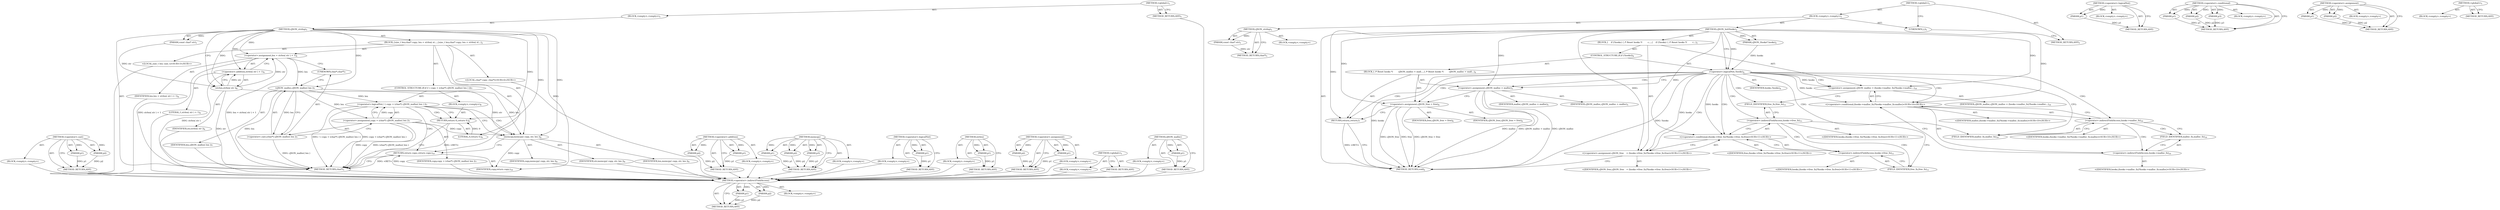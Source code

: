 digraph "cJSON_InitHooks" {
vulnerable_75 [label=<(METHOD,&lt;operator&gt;.cast)>];
vulnerable_76 [label=<(PARAM,p1)>];
vulnerable_77 [label=<(PARAM,p2)>];
vulnerable_78 [label=<(BLOCK,&lt;empty&gt;,&lt;empty&gt;)>];
vulnerable_79 [label=<(METHOD_RETURN,ANY)>];
vulnerable_6 [label=<(METHOD,&lt;global&gt;)<SUB>1</SUB>>];
vulnerable_7 [label=<(BLOCK,&lt;empty&gt;,&lt;empty&gt;)<SUB>1</SUB>>];
vulnerable_8 [label=<(METHOD,cJSON_strdup)<SUB>1</SUB>>];
vulnerable_9 [label=<(PARAM,const char* str)<SUB>1</SUB>>];
vulnerable_10 [label=<(BLOCK,{
	size_t len;
	char* copy;
 
	len = strlen( st...,{
	size_t len;
	char* copy;
 
	len = strlen( st...)<SUB>2</SUB>>];
vulnerable_11 [label="<(LOCAL,size_t len: size_t)<SUB>3</SUB>>"];
vulnerable_12 [label="<(LOCAL,char* copy: char*)<SUB>4</SUB>>"];
vulnerable_13 [label=<(&lt;operator&gt;.assignment,len = strlen( str ) + 1)<SUB>6</SUB>>];
vulnerable_14 [label=<(IDENTIFIER,len,len = strlen( str ) + 1)<SUB>6</SUB>>];
vulnerable_15 [label=<(&lt;operator&gt;.addition,strlen( str ) + 1)<SUB>6</SUB>>];
vulnerable_16 [label=<(strlen,strlen( str ))<SUB>6</SUB>>];
vulnerable_17 [label=<(IDENTIFIER,str,strlen( str ))<SUB>6</SUB>>];
vulnerable_18 [label=<(LITERAL,1,strlen( str ) + 1)<SUB>6</SUB>>];
vulnerable_19 [label=<(CONTROL_STRUCTURE,IF,if (! ( copy = (char*) cJSON_malloc( len ) )))<SUB>7</SUB>>];
vulnerable_20 [label=<(&lt;operator&gt;.logicalNot,! ( copy = (char*) cJSON_malloc( len ) ))<SUB>7</SUB>>];
vulnerable_21 [label=<(&lt;operator&gt;.assignment,copy = (char*) cJSON_malloc( len ))<SUB>7</SUB>>];
vulnerable_22 [label=<(IDENTIFIER,copy,copy = (char*) cJSON_malloc( len ))<SUB>7</SUB>>];
vulnerable_23 [label=<(&lt;operator&gt;.cast,(char*) cJSON_malloc( len ))<SUB>7</SUB>>];
vulnerable_24 [label=<(UNKNOWN,char*,char*)<SUB>7</SUB>>];
vulnerable_25 [label=<(cJSON_malloc,cJSON_malloc( len ))<SUB>7</SUB>>];
vulnerable_26 [label=<(IDENTIFIER,len,cJSON_malloc( len ))<SUB>7</SUB>>];
vulnerable_27 [label=<(BLOCK,&lt;empty&gt;,&lt;empty&gt;)<SUB>8</SUB>>];
vulnerable_28 [label=<(RETURN,return 0;,return 0;)<SUB>8</SUB>>];
vulnerable_29 [label=<(LITERAL,0,return 0;)<SUB>8</SUB>>];
vulnerable_30 [label=<(memcpy,memcpy( copy, str, len ))<SUB>9</SUB>>];
vulnerable_31 [label=<(IDENTIFIER,copy,memcpy( copy, str, len ))<SUB>9</SUB>>];
vulnerable_32 [label=<(IDENTIFIER,str,memcpy( copy, str, len ))<SUB>9</SUB>>];
vulnerable_33 [label=<(IDENTIFIER,len,memcpy( copy, str, len ))<SUB>9</SUB>>];
vulnerable_34 [label=<(RETURN,return copy;,return copy;)<SUB>10</SUB>>];
vulnerable_35 [label=<(IDENTIFIER,copy,return copy;)<SUB>10</SUB>>];
vulnerable_36 [label=<(METHOD_RETURN,char*)<SUB>1</SUB>>];
vulnerable_38 [label=<(METHOD_RETURN,ANY)<SUB>1</SUB>>];
vulnerable_62 [label=<(METHOD,&lt;operator&gt;.addition)>];
vulnerable_63 [label=<(PARAM,p1)>];
vulnerable_64 [label=<(PARAM,p2)>];
vulnerable_65 [label=<(BLOCK,&lt;empty&gt;,&lt;empty&gt;)>];
vulnerable_66 [label=<(METHOD_RETURN,ANY)>];
vulnerable_84 [label=<(METHOD,memcpy)>];
vulnerable_85 [label=<(PARAM,p1)>];
vulnerable_86 [label=<(PARAM,p2)>];
vulnerable_87 [label=<(PARAM,p3)>];
vulnerable_88 [label=<(BLOCK,&lt;empty&gt;,&lt;empty&gt;)>];
vulnerable_89 [label=<(METHOD_RETURN,ANY)>];
vulnerable_71 [label=<(METHOD,&lt;operator&gt;.logicalNot)>];
vulnerable_72 [label=<(PARAM,p1)>];
vulnerable_73 [label=<(BLOCK,&lt;empty&gt;,&lt;empty&gt;)>];
vulnerable_74 [label=<(METHOD_RETURN,ANY)>];
vulnerable_67 [label=<(METHOD,strlen)>];
vulnerable_68 [label=<(PARAM,p1)>];
vulnerable_69 [label=<(BLOCK,&lt;empty&gt;,&lt;empty&gt;)>];
vulnerable_70 [label=<(METHOD_RETURN,ANY)>];
vulnerable_57 [label=<(METHOD,&lt;operator&gt;.assignment)>];
vulnerable_58 [label=<(PARAM,p1)>];
vulnerable_59 [label=<(PARAM,p2)>];
vulnerable_60 [label=<(BLOCK,&lt;empty&gt;,&lt;empty&gt;)>];
vulnerable_61 [label=<(METHOD_RETURN,ANY)>];
vulnerable_51 [label=<(METHOD,&lt;global&gt;)<SUB>1</SUB>>];
vulnerable_52 [label=<(BLOCK,&lt;empty&gt;,&lt;empty&gt;)>];
vulnerable_53 [label=<(METHOD_RETURN,ANY)>];
vulnerable_80 [label=<(METHOD,cJSON_malloc)>];
vulnerable_81 [label=<(PARAM,p1)>];
vulnerable_82 [label=<(BLOCK,&lt;empty&gt;,&lt;empty&gt;)>];
vulnerable_83 [label=<(METHOD_RETURN,ANY)>];
fixed_82 [label=<(METHOD,&lt;operator&gt;.indirectFieldAccess)>];
fixed_83 [label=<(PARAM,p1)>];
fixed_84 [label=<(PARAM,p2)>];
fixed_85 [label=<(BLOCK,&lt;empty&gt;,&lt;empty&gt;)>];
fixed_86 [label=<(METHOD_RETURN,ANY)>];
fixed_6 [label=<(METHOD,&lt;global&gt;)<SUB>1</SUB>>];
fixed_7 [label=<(BLOCK,&lt;empty&gt;,&lt;empty&gt;)<SUB>1</SUB>>];
fixed_8 [label=<(METHOD,cJSON_strdup)<SUB>1</SUB>>];
fixed_9 [label=<(PARAM,const char* str)<SUB>1</SUB>>];
fixed_10 [label=<(BLOCK,&lt;empty&gt;,&lt;empty&gt;)>];
fixed_11 [label=<(METHOD_RETURN,char*)<SUB>1</SUB>>];
fixed_13 [label=<(UNKNOWN,),))<SUB>1</SUB>>];
fixed_14 [label=<(METHOD,cJSON_InitHooks)<SUB>2</SUB>>];
fixed_15 [label=<(PARAM,cJSON_Hooks* hooks)<SUB>2</SUB>>];
fixed_16 [label=<(BLOCK,{
    if (!hooks) { /* Reset hooks */
        c...,{
    if (!hooks) { /* Reset hooks */
        c...)<SUB>3</SUB>>];
fixed_17 [label=<(CONTROL_STRUCTURE,IF,if (!hooks))<SUB>4</SUB>>];
fixed_18 [label=<(&lt;operator&gt;.logicalNot,!hooks)<SUB>4</SUB>>];
fixed_19 [label=<(IDENTIFIER,hooks,!hooks)<SUB>4</SUB>>];
fixed_20 [label=<(BLOCK,{ /* Reset hooks */
        cJSON_malloc = mall...,{ /* Reset hooks */
        cJSON_malloc = mall...)<SUB>4</SUB>>];
fixed_21 [label=<(&lt;operator&gt;.assignment,cJSON_malloc = malloc)<SUB>5</SUB>>];
fixed_22 [label=<(IDENTIFIER,cJSON_malloc,cJSON_malloc = malloc)<SUB>5</SUB>>];
fixed_23 [label=<(IDENTIFIER,malloc,cJSON_malloc = malloc)<SUB>5</SUB>>];
fixed_24 [label=<(&lt;operator&gt;.assignment,cJSON_free = free)<SUB>6</SUB>>];
fixed_25 [label=<(IDENTIFIER,cJSON_free,cJSON_free = free)<SUB>6</SUB>>];
fixed_26 [label=<(IDENTIFIER,free,cJSON_free = free)<SUB>6</SUB>>];
fixed_27 [label=<(RETURN,return;,return;)<SUB>7</SUB>>];
fixed_28 [label=<(&lt;operator&gt;.assignment,cJSON_malloc = (hooks-&gt;malloc_fn)?hooks-&gt;malloc...)<SUB>10</SUB>>];
fixed_29 [label=<(IDENTIFIER,cJSON_malloc,cJSON_malloc = (hooks-&gt;malloc_fn)?hooks-&gt;malloc...)<SUB>10</SUB>>];
fixed_30 [label="<(&lt;operator&gt;.conditional,(hooks-&gt;malloc_fn)?hooks-&gt;malloc_fn:malloc)<SUB>10</SUB>>"];
fixed_31 [label=<(&lt;operator&gt;.indirectFieldAccess,hooks-&gt;malloc_fn)<SUB>10</SUB>>];
fixed_32 [label="<(IDENTIFIER,hooks,(hooks-&gt;malloc_fn)?hooks-&gt;malloc_fn:malloc)<SUB>10</SUB>>"];
fixed_33 [label=<(FIELD_IDENTIFIER,malloc_fn,malloc_fn)<SUB>10</SUB>>];
fixed_34 [label=<(&lt;operator&gt;.indirectFieldAccess,hooks-&gt;malloc_fn)<SUB>10</SUB>>];
fixed_35 [label="<(IDENTIFIER,hooks,(hooks-&gt;malloc_fn)?hooks-&gt;malloc_fn:malloc)<SUB>10</SUB>>"];
fixed_36 [label=<(FIELD_IDENTIFIER,malloc_fn,malloc_fn)<SUB>10</SUB>>];
fixed_37 [label="<(IDENTIFIER,malloc,(hooks-&gt;malloc_fn)?hooks-&gt;malloc_fn:malloc)<SUB>10</SUB>>"];
fixed_38 [label="<(&lt;operator&gt;.assignment,cJSON_free	 = (hooks-&gt;free_fn)?hooks-&gt;free_fn:free)<SUB>11</SUB>>"];
fixed_39 [label="<(IDENTIFIER,cJSON_free,cJSON_free	 = (hooks-&gt;free_fn)?hooks-&gt;free_fn:free)<SUB>11</SUB>>"];
fixed_40 [label="<(&lt;operator&gt;.conditional,(hooks-&gt;free_fn)?hooks-&gt;free_fn:free)<SUB>11</SUB>>"];
fixed_41 [label=<(&lt;operator&gt;.indirectFieldAccess,hooks-&gt;free_fn)<SUB>11</SUB>>];
fixed_42 [label="<(IDENTIFIER,hooks,(hooks-&gt;free_fn)?hooks-&gt;free_fn:free)<SUB>11</SUB>>"];
fixed_43 [label=<(FIELD_IDENTIFIER,free_fn,free_fn)<SUB>11</SUB>>];
fixed_44 [label=<(&lt;operator&gt;.indirectFieldAccess,hooks-&gt;free_fn)<SUB>11</SUB>>];
fixed_45 [label="<(IDENTIFIER,hooks,(hooks-&gt;free_fn)?hooks-&gt;free_fn:free)<SUB>11</SUB>>"];
fixed_46 [label=<(FIELD_IDENTIFIER,free_fn,free_fn)<SUB>11</SUB>>];
fixed_47 [label="<(IDENTIFIER,free,(hooks-&gt;free_fn)?hooks-&gt;free_fn:free)<SUB>11</SUB>>"];
fixed_48 [label=<(METHOD_RETURN,void)<SUB>2</SUB>>];
fixed_50 [label=<(METHOD_RETURN,ANY)<SUB>1</SUB>>];
fixed_67 [label=<(METHOD,&lt;operator&gt;.logicalNot)>];
fixed_68 [label=<(PARAM,p1)>];
fixed_69 [label=<(BLOCK,&lt;empty&gt;,&lt;empty&gt;)>];
fixed_70 [label=<(METHOD_RETURN,ANY)>];
fixed_76 [label=<(METHOD,&lt;operator&gt;.conditional)>];
fixed_77 [label=<(PARAM,p1)>];
fixed_78 [label=<(PARAM,p2)>];
fixed_79 [label=<(PARAM,p3)>];
fixed_80 [label=<(BLOCK,&lt;empty&gt;,&lt;empty&gt;)>];
fixed_81 [label=<(METHOD_RETURN,ANY)>];
fixed_71 [label=<(METHOD,&lt;operator&gt;.assignment)>];
fixed_72 [label=<(PARAM,p1)>];
fixed_73 [label=<(PARAM,p2)>];
fixed_74 [label=<(BLOCK,&lt;empty&gt;,&lt;empty&gt;)>];
fixed_75 [label=<(METHOD_RETURN,ANY)>];
fixed_61 [label=<(METHOD,&lt;global&gt;)<SUB>1</SUB>>];
fixed_62 [label=<(BLOCK,&lt;empty&gt;,&lt;empty&gt;)>];
fixed_63 [label=<(METHOD_RETURN,ANY)>];
vulnerable_75 -> vulnerable_76  [key=0, label="AST: "];
vulnerable_75 -> vulnerable_76  [key=1, label="DDG: "];
vulnerable_75 -> vulnerable_78  [key=0, label="AST: "];
vulnerable_75 -> vulnerable_77  [key=0, label="AST: "];
vulnerable_75 -> vulnerable_77  [key=1, label="DDG: "];
vulnerable_75 -> vulnerable_79  [key=0, label="AST: "];
vulnerable_75 -> vulnerable_79  [key=1, label="CFG: "];
vulnerable_76 -> vulnerable_79  [key=0, label="DDG: p1"];
vulnerable_77 -> vulnerable_79  [key=0, label="DDG: p2"];
vulnerable_78 -> fixed_82  [key=0];
vulnerable_79 -> fixed_82  [key=0];
vulnerable_6 -> vulnerable_7  [key=0, label="AST: "];
vulnerable_6 -> vulnerable_38  [key=0, label="AST: "];
vulnerable_6 -> vulnerable_38  [key=1, label="CFG: "];
vulnerable_7 -> vulnerable_8  [key=0, label="AST: "];
vulnerable_8 -> vulnerable_9  [key=0, label="AST: "];
vulnerable_8 -> vulnerable_9  [key=1, label="DDG: "];
vulnerable_8 -> vulnerable_10  [key=0, label="AST: "];
vulnerable_8 -> vulnerable_36  [key=0, label="AST: "];
vulnerable_8 -> vulnerable_16  [key=0, label="CFG: "];
vulnerable_8 -> vulnerable_16  [key=1, label="DDG: "];
vulnerable_8 -> vulnerable_13  [key=0, label="DDG: "];
vulnerable_8 -> vulnerable_30  [key=0, label="DDG: "];
vulnerable_8 -> vulnerable_35  [key=0, label="DDG: "];
vulnerable_8 -> vulnerable_15  [key=0, label="DDG: "];
vulnerable_8 -> vulnerable_28  [key=0, label="DDG: "];
vulnerable_8 -> vulnerable_29  [key=0, label="DDG: "];
vulnerable_8 -> vulnerable_25  [key=0, label="DDG: "];
vulnerable_9 -> vulnerable_16  [key=0, label="DDG: str"];
vulnerable_10 -> vulnerable_11  [key=0, label="AST: "];
vulnerable_10 -> vulnerable_12  [key=0, label="AST: "];
vulnerable_10 -> vulnerable_13  [key=0, label="AST: "];
vulnerable_10 -> vulnerable_19  [key=0, label="AST: "];
vulnerable_10 -> vulnerable_30  [key=0, label="AST: "];
vulnerable_10 -> vulnerable_34  [key=0, label="AST: "];
vulnerable_11 -> fixed_82  [key=0];
vulnerable_12 -> fixed_82  [key=0];
vulnerable_13 -> vulnerable_14  [key=0, label="AST: "];
vulnerable_13 -> vulnerable_15  [key=0, label="AST: "];
vulnerable_13 -> vulnerable_24  [key=0, label="CFG: "];
vulnerable_13 -> vulnerable_36  [key=0, label="DDG: strlen( str ) + 1"];
vulnerable_13 -> vulnerable_36  [key=1, label="DDG: len = strlen( str ) + 1"];
vulnerable_13 -> vulnerable_25  [key=0, label="DDG: len"];
vulnerable_14 -> fixed_82  [key=0];
vulnerable_15 -> vulnerable_16  [key=0, label="AST: "];
vulnerable_15 -> vulnerable_18  [key=0, label="AST: "];
vulnerable_15 -> vulnerable_13  [key=0, label="CFG: "];
vulnerable_15 -> vulnerable_36  [key=0, label="DDG: strlen( str )"];
vulnerable_16 -> vulnerable_17  [key=0, label="AST: "];
vulnerable_16 -> vulnerable_15  [key=0, label="CFG: "];
vulnerable_16 -> vulnerable_15  [key=1, label="DDG: str"];
vulnerable_16 -> vulnerable_36  [key=0, label="DDG: str"];
vulnerable_16 -> vulnerable_13  [key=0, label="DDG: str"];
vulnerable_16 -> vulnerable_30  [key=0, label="DDG: str"];
vulnerable_17 -> fixed_82  [key=0];
vulnerable_18 -> fixed_82  [key=0];
vulnerable_19 -> vulnerable_20  [key=0, label="AST: "];
vulnerable_19 -> vulnerable_27  [key=0, label="AST: "];
vulnerable_20 -> vulnerable_21  [key=0, label="AST: "];
vulnerable_20 -> vulnerable_28  [key=0, label="CFG: "];
vulnerable_20 -> vulnerable_28  [key=1, label="CDG: "];
vulnerable_20 -> vulnerable_30  [key=0, label="CFG: "];
vulnerable_20 -> vulnerable_30  [key=1, label="CDG: "];
vulnerable_20 -> vulnerable_36  [key=0, label="DDG: copy = (char*) cJSON_malloc( len )"];
vulnerable_20 -> vulnerable_36  [key=1, label="DDG: ! ( copy = (char*) cJSON_malloc( len ) )"];
vulnerable_20 -> vulnerable_34  [key=0, label="CDG: "];
vulnerable_21 -> vulnerable_22  [key=0, label="AST: "];
vulnerable_21 -> vulnerable_23  [key=0, label="AST: "];
vulnerable_21 -> vulnerable_20  [key=0, label="CFG: "];
vulnerable_21 -> vulnerable_20  [key=1, label="DDG: copy"];
vulnerable_21 -> vulnerable_36  [key=0, label="DDG: copy"];
vulnerable_21 -> vulnerable_36  [key=1, label="DDG: (char*) cJSON_malloc( len )"];
vulnerable_21 -> vulnerable_30  [key=0, label="DDG: copy"];
vulnerable_22 -> fixed_82  [key=0];
vulnerable_23 -> vulnerable_24  [key=0, label="AST: "];
vulnerable_23 -> vulnerable_25  [key=0, label="AST: "];
vulnerable_23 -> vulnerable_21  [key=0, label="CFG: "];
vulnerable_23 -> vulnerable_36  [key=0, label="DDG: cJSON_malloc( len )"];
vulnerable_24 -> vulnerable_25  [key=0, label="CFG: "];
vulnerable_25 -> vulnerable_26  [key=0, label="AST: "];
vulnerable_25 -> vulnerable_23  [key=0, label="CFG: "];
vulnerable_25 -> vulnerable_23  [key=1, label="DDG: len"];
vulnerable_25 -> vulnerable_36  [key=0, label="DDG: len"];
vulnerable_25 -> vulnerable_30  [key=0, label="DDG: len"];
vulnerable_25 -> vulnerable_20  [key=0, label="DDG: len"];
vulnerable_25 -> vulnerable_21  [key=0, label="DDG: len"];
vulnerable_26 -> fixed_82  [key=0];
vulnerable_27 -> vulnerable_28  [key=0, label="AST: "];
vulnerable_28 -> vulnerable_29  [key=0, label="AST: "];
vulnerable_28 -> vulnerable_36  [key=0, label="CFG: "];
vulnerable_28 -> vulnerable_36  [key=1, label="DDG: &lt;RET&gt;"];
vulnerable_29 -> vulnerable_28  [key=0, label="DDG: 0"];
vulnerable_30 -> vulnerable_31  [key=0, label="AST: "];
vulnerable_30 -> vulnerable_32  [key=0, label="AST: "];
vulnerable_30 -> vulnerable_33  [key=0, label="AST: "];
vulnerable_30 -> vulnerable_34  [key=0, label="CFG: "];
vulnerable_30 -> vulnerable_35  [key=0, label="DDG: copy"];
vulnerable_31 -> fixed_82  [key=0];
vulnerable_32 -> fixed_82  [key=0];
vulnerable_33 -> fixed_82  [key=0];
vulnerable_34 -> vulnerable_35  [key=0, label="AST: "];
vulnerable_34 -> vulnerable_36  [key=0, label="CFG: "];
vulnerable_34 -> vulnerable_36  [key=1, label="DDG: &lt;RET&gt;"];
vulnerable_35 -> vulnerable_34  [key=0, label="DDG: copy"];
vulnerable_36 -> fixed_82  [key=0];
vulnerable_38 -> fixed_82  [key=0];
vulnerable_62 -> vulnerable_63  [key=0, label="AST: "];
vulnerable_62 -> vulnerable_63  [key=1, label="DDG: "];
vulnerable_62 -> vulnerable_65  [key=0, label="AST: "];
vulnerable_62 -> vulnerable_64  [key=0, label="AST: "];
vulnerable_62 -> vulnerable_64  [key=1, label="DDG: "];
vulnerable_62 -> vulnerable_66  [key=0, label="AST: "];
vulnerable_62 -> vulnerable_66  [key=1, label="CFG: "];
vulnerable_63 -> vulnerable_66  [key=0, label="DDG: p1"];
vulnerable_64 -> vulnerable_66  [key=0, label="DDG: p2"];
vulnerable_65 -> fixed_82  [key=0];
vulnerable_66 -> fixed_82  [key=0];
vulnerable_84 -> vulnerable_85  [key=0, label="AST: "];
vulnerable_84 -> vulnerable_85  [key=1, label="DDG: "];
vulnerable_84 -> vulnerable_88  [key=0, label="AST: "];
vulnerable_84 -> vulnerable_86  [key=0, label="AST: "];
vulnerable_84 -> vulnerable_86  [key=1, label="DDG: "];
vulnerable_84 -> vulnerable_89  [key=0, label="AST: "];
vulnerable_84 -> vulnerable_89  [key=1, label="CFG: "];
vulnerable_84 -> vulnerable_87  [key=0, label="AST: "];
vulnerable_84 -> vulnerable_87  [key=1, label="DDG: "];
vulnerable_85 -> vulnerable_89  [key=0, label="DDG: p1"];
vulnerable_86 -> vulnerable_89  [key=0, label="DDG: p2"];
vulnerable_87 -> vulnerable_89  [key=0, label="DDG: p3"];
vulnerable_88 -> fixed_82  [key=0];
vulnerable_89 -> fixed_82  [key=0];
vulnerable_71 -> vulnerable_72  [key=0, label="AST: "];
vulnerable_71 -> vulnerable_72  [key=1, label="DDG: "];
vulnerable_71 -> vulnerable_73  [key=0, label="AST: "];
vulnerable_71 -> vulnerable_74  [key=0, label="AST: "];
vulnerable_71 -> vulnerable_74  [key=1, label="CFG: "];
vulnerable_72 -> vulnerable_74  [key=0, label="DDG: p1"];
vulnerable_73 -> fixed_82  [key=0];
vulnerable_74 -> fixed_82  [key=0];
vulnerable_67 -> vulnerable_68  [key=0, label="AST: "];
vulnerable_67 -> vulnerable_68  [key=1, label="DDG: "];
vulnerable_67 -> vulnerable_69  [key=0, label="AST: "];
vulnerable_67 -> vulnerable_70  [key=0, label="AST: "];
vulnerable_67 -> vulnerable_70  [key=1, label="CFG: "];
vulnerable_68 -> vulnerable_70  [key=0, label="DDG: p1"];
vulnerable_69 -> fixed_82  [key=0];
vulnerable_70 -> fixed_82  [key=0];
vulnerable_57 -> vulnerable_58  [key=0, label="AST: "];
vulnerable_57 -> vulnerable_58  [key=1, label="DDG: "];
vulnerable_57 -> vulnerable_60  [key=0, label="AST: "];
vulnerable_57 -> vulnerable_59  [key=0, label="AST: "];
vulnerable_57 -> vulnerable_59  [key=1, label="DDG: "];
vulnerable_57 -> vulnerable_61  [key=0, label="AST: "];
vulnerable_57 -> vulnerable_61  [key=1, label="CFG: "];
vulnerable_58 -> vulnerable_61  [key=0, label="DDG: p1"];
vulnerable_59 -> vulnerable_61  [key=0, label="DDG: p2"];
vulnerable_60 -> fixed_82  [key=0];
vulnerable_61 -> fixed_82  [key=0];
vulnerable_51 -> vulnerable_52  [key=0, label="AST: "];
vulnerable_51 -> vulnerable_53  [key=0, label="AST: "];
vulnerable_51 -> vulnerable_53  [key=1, label="CFG: "];
vulnerable_52 -> fixed_82  [key=0];
vulnerable_53 -> fixed_82  [key=0];
vulnerable_80 -> vulnerable_81  [key=0, label="AST: "];
vulnerable_80 -> vulnerable_81  [key=1, label="DDG: "];
vulnerable_80 -> vulnerable_82  [key=0, label="AST: "];
vulnerable_80 -> vulnerable_83  [key=0, label="AST: "];
vulnerable_80 -> vulnerable_83  [key=1, label="CFG: "];
vulnerable_81 -> vulnerable_83  [key=0, label="DDG: p1"];
vulnerable_82 -> fixed_82  [key=0];
vulnerable_83 -> fixed_82  [key=0];
fixed_82 -> fixed_83  [key=0, label="AST: "];
fixed_82 -> fixed_83  [key=1, label="DDG: "];
fixed_82 -> fixed_85  [key=0, label="AST: "];
fixed_82 -> fixed_84  [key=0, label="AST: "];
fixed_82 -> fixed_84  [key=1, label="DDG: "];
fixed_82 -> fixed_86  [key=0, label="AST: "];
fixed_82 -> fixed_86  [key=1, label="CFG: "];
fixed_83 -> fixed_86  [key=0, label="DDG: p1"];
fixed_84 -> fixed_86  [key=0, label="DDG: p2"];
fixed_6 -> fixed_7  [key=0, label="AST: "];
fixed_6 -> fixed_50  [key=0, label="AST: "];
fixed_6 -> fixed_13  [key=0, label="CFG: "];
fixed_7 -> fixed_8  [key=0, label="AST: "];
fixed_7 -> fixed_13  [key=0, label="AST: "];
fixed_7 -> fixed_14  [key=0, label="AST: "];
fixed_8 -> fixed_9  [key=0, label="AST: "];
fixed_8 -> fixed_9  [key=1, label="DDG: "];
fixed_8 -> fixed_10  [key=0, label="AST: "];
fixed_8 -> fixed_11  [key=0, label="AST: "];
fixed_8 -> fixed_11  [key=1, label="CFG: "];
fixed_9 -> fixed_11  [key=0, label="DDG: str"];
fixed_13 -> fixed_50  [key=0, label="CFG: "];
fixed_14 -> fixed_15  [key=0, label="AST: "];
fixed_14 -> fixed_15  [key=1, label="DDG: "];
fixed_14 -> fixed_16  [key=0, label="AST: "];
fixed_14 -> fixed_48  [key=0, label="AST: "];
fixed_14 -> fixed_18  [key=0, label="CFG: "];
fixed_14 -> fixed_18  [key=1, label="DDG: "];
fixed_14 -> fixed_28  [key=0, label="DDG: "];
fixed_14 -> fixed_38  [key=0, label="DDG: "];
fixed_14 -> fixed_21  [key=0, label="DDG: "];
fixed_14 -> fixed_24  [key=0, label="DDG: "];
fixed_14 -> fixed_27  [key=0, label="DDG: "];
fixed_14 -> fixed_30  [key=0, label="DDG: "];
fixed_14 -> fixed_40  [key=0, label="DDG: "];
fixed_15 -> fixed_18  [key=0, label="DDG: hooks"];
fixed_16 -> fixed_17  [key=0, label="AST: "];
fixed_16 -> fixed_28  [key=0, label="AST: "];
fixed_16 -> fixed_38  [key=0, label="AST: "];
fixed_17 -> fixed_18  [key=0, label="AST: "];
fixed_17 -> fixed_20  [key=0, label="AST: "];
fixed_18 -> fixed_19  [key=0, label="AST: "];
fixed_18 -> fixed_21  [key=0, label="CFG: "];
fixed_18 -> fixed_21  [key=1, label="CDG: "];
fixed_18 -> fixed_33  [key=0, label="CFG: "];
fixed_18 -> fixed_33  [key=1, label="CDG: "];
fixed_18 -> fixed_48  [key=0, label="DDG: hooks"];
fixed_18 -> fixed_48  [key=1, label="DDG: !hooks"];
fixed_18 -> fixed_28  [key=0, label="DDG: hooks"];
fixed_18 -> fixed_28  [key=1, label="CDG: "];
fixed_18 -> fixed_38  [key=0, label="DDG: hooks"];
fixed_18 -> fixed_38  [key=1, label="CDG: "];
fixed_18 -> fixed_30  [key=0, label="DDG: hooks"];
fixed_18 -> fixed_30  [key=1, label="CDG: "];
fixed_18 -> fixed_40  [key=0, label="DDG: hooks"];
fixed_18 -> fixed_40  [key=1, label="CDG: "];
fixed_18 -> fixed_24  [key=0, label="CDG: "];
fixed_18 -> fixed_41  [key=0, label="CDG: "];
fixed_18 -> fixed_27  [key=0, label="CDG: "];
fixed_18 -> fixed_31  [key=0, label="CDG: "];
fixed_18 -> fixed_43  [key=0, label="CDG: "];
fixed_20 -> fixed_21  [key=0, label="AST: "];
fixed_20 -> fixed_24  [key=0, label="AST: "];
fixed_20 -> fixed_27  [key=0, label="AST: "];
fixed_21 -> fixed_22  [key=0, label="AST: "];
fixed_21 -> fixed_23  [key=0, label="AST: "];
fixed_21 -> fixed_24  [key=0, label="CFG: "];
fixed_21 -> fixed_48  [key=0, label="DDG: cJSON_malloc"];
fixed_21 -> fixed_48  [key=1, label="DDG: malloc"];
fixed_21 -> fixed_48  [key=2, label="DDG: cJSON_malloc = malloc"];
fixed_24 -> fixed_25  [key=0, label="AST: "];
fixed_24 -> fixed_26  [key=0, label="AST: "];
fixed_24 -> fixed_27  [key=0, label="CFG: "];
fixed_24 -> fixed_48  [key=0, label="DDG: cJSON_free"];
fixed_24 -> fixed_48  [key=1, label="DDG: free"];
fixed_24 -> fixed_48  [key=2, label="DDG: cJSON_free = free"];
fixed_27 -> fixed_48  [key=0, label="CFG: "];
fixed_27 -> fixed_48  [key=1, label="DDG: &lt;RET&gt;"];
fixed_28 -> fixed_29  [key=0, label="AST: "];
fixed_28 -> fixed_30  [key=0, label="AST: "];
fixed_28 -> fixed_43  [key=0, label="CFG: "];
fixed_30 -> fixed_31  [key=0, label="AST: "];
fixed_30 -> fixed_34  [key=0, label="AST: "];
fixed_30 -> fixed_37  [key=0, label="AST: "];
fixed_30 -> fixed_28  [key=0, label="CFG: "];
fixed_31 -> fixed_32  [key=0, label="AST: "];
fixed_31 -> fixed_33  [key=0, label="AST: "];
fixed_31 -> fixed_36  [key=0, label="CFG: "];
fixed_31 -> fixed_36  [key=1, label="CDG: "];
fixed_31 -> fixed_30  [key=0, label="CFG: "];
fixed_31 -> fixed_34  [key=0, label="CDG: "];
fixed_33 -> fixed_31  [key=0, label="CFG: "];
fixed_34 -> fixed_35  [key=0, label="AST: "];
fixed_34 -> fixed_36  [key=0, label="AST: "];
fixed_34 -> fixed_30  [key=0, label="CFG: "];
fixed_36 -> fixed_34  [key=0, label="CFG: "];
fixed_38 -> fixed_39  [key=0, label="AST: "];
fixed_38 -> fixed_40  [key=0, label="AST: "];
fixed_38 -> fixed_48  [key=0, label="CFG: "];
fixed_40 -> fixed_41  [key=0, label="AST: "];
fixed_40 -> fixed_44  [key=0, label="AST: "];
fixed_40 -> fixed_47  [key=0, label="AST: "];
fixed_40 -> fixed_38  [key=0, label="CFG: "];
fixed_41 -> fixed_42  [key=0, label="AST: "];
fixed_41 -> fixed_43  [key=0, label="AST: "];
fixed_41 -> fixed_46  [key=0, label="CFG: "];
fixed_41 -> fixed_46  [key=1, label="CDG: "];
fixed_41 -> fixed_40  [key=0, label="CFG: "];
fixed_41 -> fixed_44  [key=0, label="CDG: "];
fixed_43 -> fixed_41  [key=0, label="CFG: "];
fixed_44 -> fixed_45  [key=0, label="AST: "];
fixed_44 -> fixed_46  [key=0, label="AST: "];
fixed_44 -> fixed_40  [key=0, label="CFG: "];
fixed_46 -> fixed_44  [key=0, label="CFG: "];
fixed_67 -> fixed_68  [key=0, label="AST: "];
fixed_67 -> fixed_68  [key=1, label="DDG: "];
fixed_67 -> fixed_69  [key=0, label="AST: "];
fixed_67 -> fixed_70  [key=0, label="AST: "];
fixed_67 -> fixed_70  [key=1, label="CFG: "];
fixed_68 -> fixed_70  [key=0, label="DDG: p1"];
fixed_76 -> fixed_77  [key=0, label="AST: "];
fixed_76 -> fixed_77  [key=1, label="DDG: "];
fixed_76 -> fixed_80  [key=0, label="AST: "];
fixed_76 -> fixed_78  [key=0, label="AST: "];
fixed_76 -> fixed_78  [key=1, label="DDG: "];
fixed_76 -> fixed_81  [key=0, label="AST: "];
fixed_76 -> fixed_81  [key=1, label="CFG: "];
fixed_76 -> fixed_79  [key=0, label="AST: "];
fixed_76 -> fixed_79  [key=1, label="DDG: "];
fixed_77 -> fixed_81  [key=0, label="DDG: p1"];
fixed_78 -> fixed_81  [key=0, label="DDG: p2"];
fixed_79 -> fixed_81  [key=0, label="DDG: p3"];
fixed_71 -> fixed_72  [key=0, label="AST: "];
fixed_71 -> fixed_72  [key=1, label="DDG: "];
fixed_71 -> fixed_74  [key=0, label="AST: "];
fixed_71 -> fixed_73  [key=0, label="AST: "];
fixed_71 -> fixed_73  [key=1, label="DDG: "];
fixed_71 -> fixed_75  [key=0, label="AST: "];
fixed_71 -> fixed_75  [key=1, label="CFG: "];
fixed_72 -> fixed_75  [key=0, label="DDG: p1"];
fixed_73 -> fixed_75  [key=0, label="DDG: p2"];
fixed_61 -> fixed_62  [key=0, label="AST: "];
fixed_61 -> fixed_63  [key=0, label="AST: "];
fixed_61 -> fixed_63  [key=1, label="CFG: "];
}

